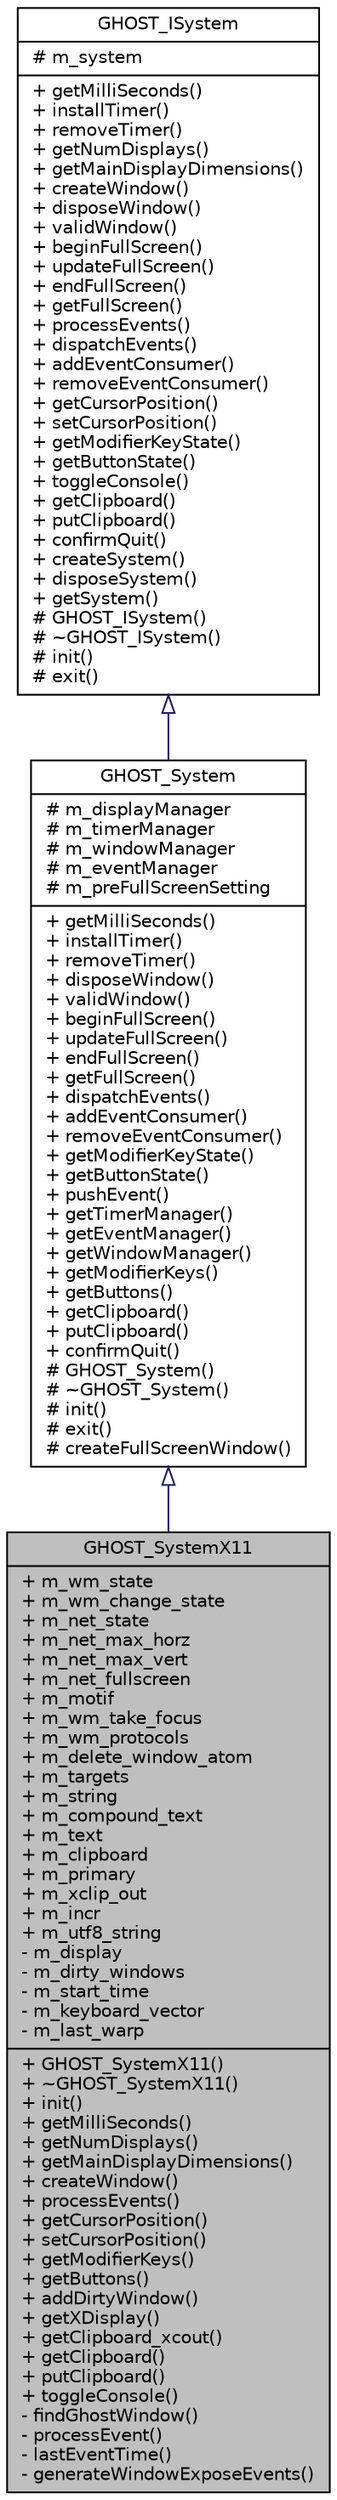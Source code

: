 digraph G
{
  edge [fontname="Helvetica",fontsize="10",labelfontname="Helvetica",labelfontsize="10"];
  node [fontname="Helvetica",fontsize="10",shape=record];
  Node1 [label="{GHOST_SystemX11\n|+ m_wm_state\l+ m_wm_change_state\l+ m_net_state\l+ m_net_max_horz\l+ m_net_max_vert\l+ m_net_fullscreen\l+ m_motif\l+ m_wm_take_focus\l+ m_wm_protocols\l+ m_delete_window_atom\l+ m_targets\l+ m_string\l+ m_compound_text\l+ m_text\l+ m_clipboard\l+ m_primary\l+ m_xclip_out\l+ m_incr\l+ m_utf8_string\l- m_display\l- m_dirty_windows\l- m_start_time\l- m_keyboard_vector\l- m_last_warp\l|+ GHOST_SystemX11()\l+ ~GHOST_SystemX11()\l+ init()\l+ getMilliSeconds()\l+ getNumDisplays()\l+ getMainDisplayDimensions()\l+ createWindow()\l+ processEvents()\l+ getCursorPosition()\l+ setCursorPosition()\l+ getModifierKeys()\l+ getButtons()\l+ addDirtyWindow()\l+ getXDisplay()\l+ getClipboard_xcout()\l+ getClipboard()\l+ putClipboard()\l+ toggleConsole()\l- findGhostWindow()\l- processEvent()\l- lastEventTime()\l- generateWindowExposeEvents()\l}",height=0.2,width=0.4,color="black", fillcolor="grey75", style="filled" fontcolor="black"];
  Node2 -> Node1 [dir=back,color="midnightblue",fontsize="10",style="solid",arrowtail="empty",fontname="Helvetica"];
  Node2 [label="{GHOST_System\n|# m_displayManager\l# m_timerManager\l# m_windowManager\l# m_eventManager\l# m_preFullScreenSetting\l|+ getMilliSeconds()\l+ installTimer()\l+ removeTimer()\l+ disposeWindow()\l+ validWindow()\l+ beginFullScreen()\l+ updateFullScreen()\l+ endFullScreen()\l+ getFullScreen()\l+ dispatchEvents()\l+ addEventConsumer()\l+ removeEventConsumer()\l+ getModifierKeyState()\l+ getButtonState()\l+ pushEvent()\l+ getTimerManager()\l+ getEventManager()\l+ getWindowManager()\l+ getModifierKeys()\l+ getButtons()\l+ getClipboard()\l+ putClipboard()\l+ confirmQuit()\l# GHOST_System()\l# ~GHOST_System()\l# init()\l# exit()\l# createFullScreenWindow()\l}",height=0.2,width=0.4,color="black", fillcolor="white", style="filled",URL="$db/d6d/classGHOST__System.html"];
  Node3 -> Node2 [dir=back,color="midnightblue",fontsize="10",style="solid",arrowtail="empty",fontname="Helvetica"];
  Node3 [label="{GHOST_ISystem\n|# m_system\l|+ getMilliSeconds()\l+ installTimer()\l+ removeTimer()\l+ getNumDisplays()\l+ getMainDisplayDimensions()\l+ createWindow()\l+ disposeWindow()\l+ validWindow()\l+ beginFullScreen()\l+ updateFullScreen()\l+ endFullScreen()\l+ getFullScreen()\l+ processEvents()\l+ dispatchEvents()\l+ addEventConsumer()\l+ removeEventConsumer()\l+ getCursorPosition()\l+ setCursorPosition()\l+ getModifierKeyState()\l+ getButtonState()\l+ toggleConsole()\l+ getClipboard()\l+ putClipboard()\l+ confirmQuit()\l+ createSystem()\l+ disposeSystem()\l+ getSystem()\l# GHOST_ISystem()\l# ~GHOST_ISystem()\l# init()\l# exit()\l}",height=0.2,width=0.4,color="black", fillcolor="white", style="filled",URL="$d8/db3/classGHOST__ISystem.html"];
}
